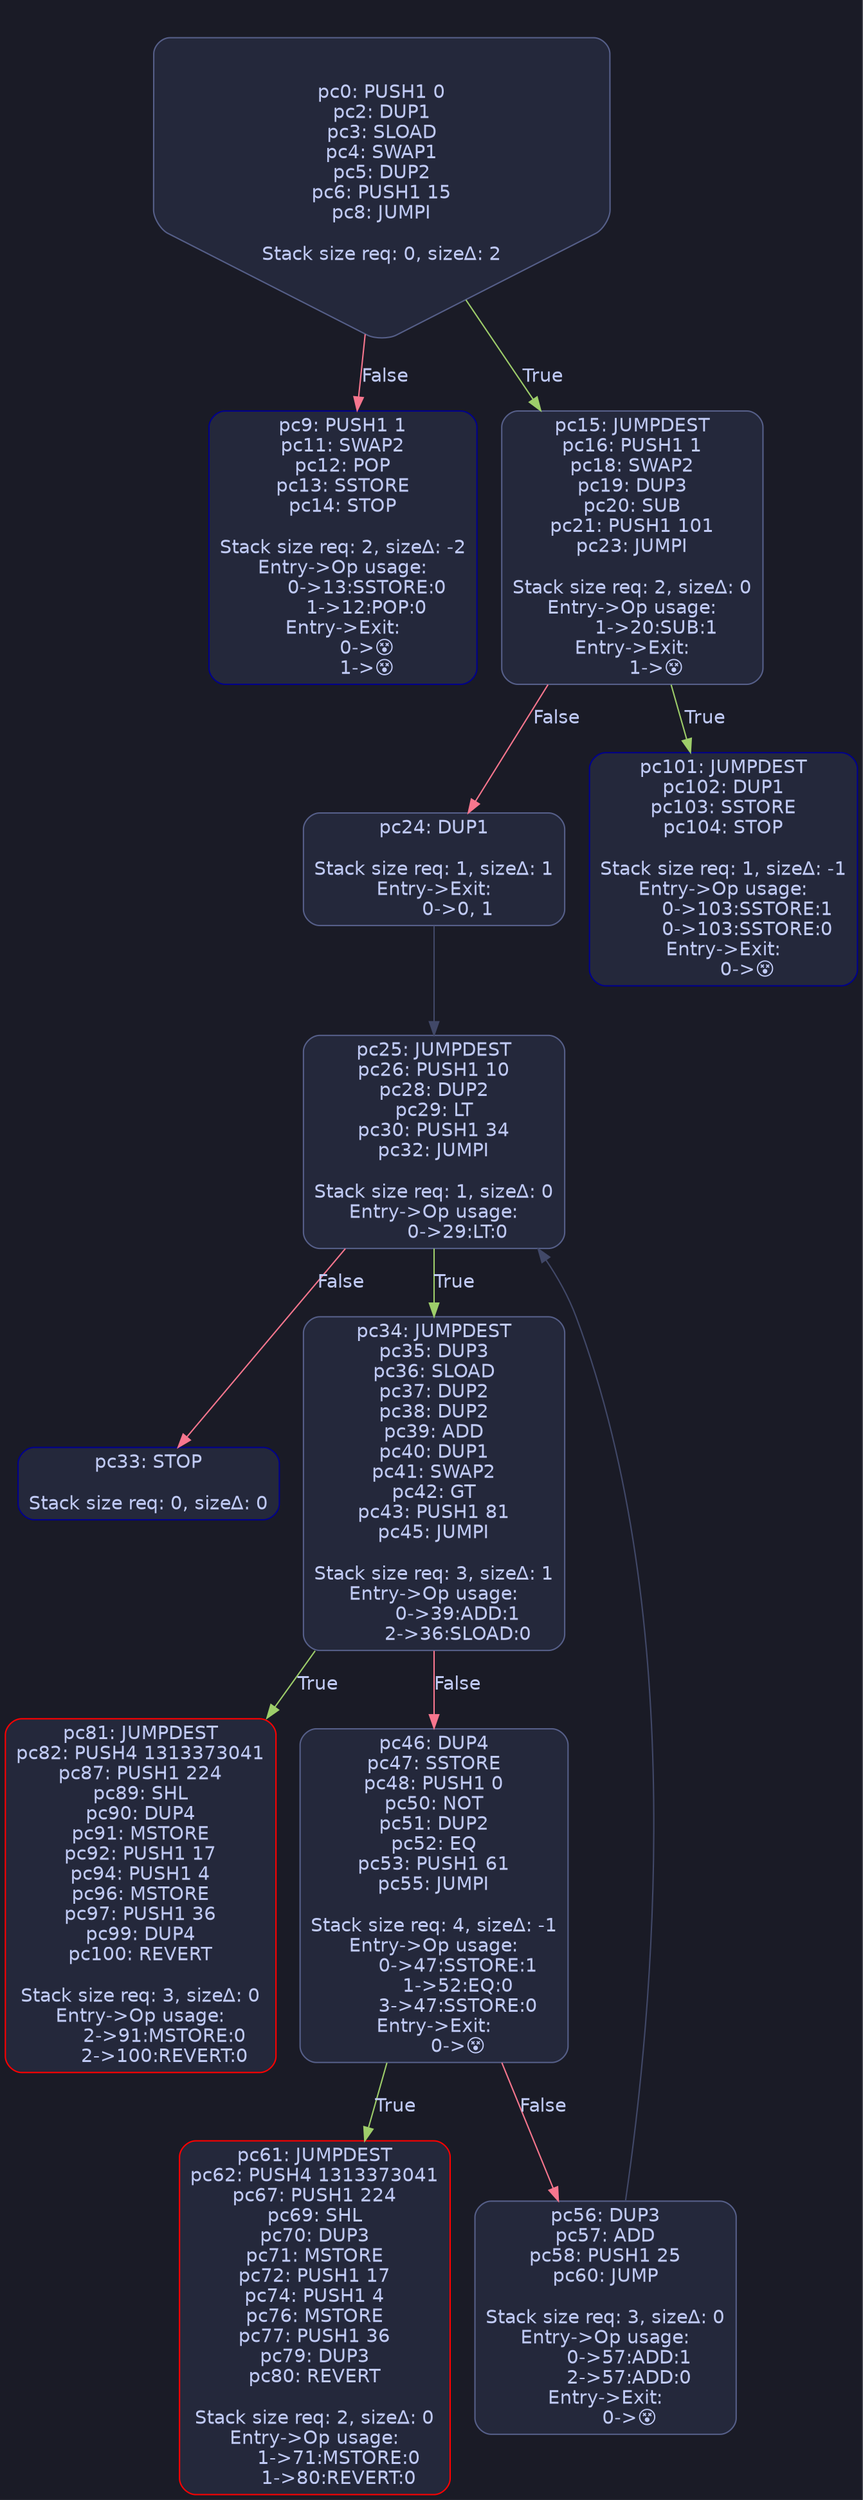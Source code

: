 digraph G {
    node [shape=box, style="filled, rounded", color="#565f89", fontcolor="#c0caf5", fontname="Helvetica", fillcolor="#24283b"];
    edge [color="#414868", fontcolor="#c0caf5", fontname="Helvetica"];
    bgcolor="#1a1b26";
    0 [ label = "pc0: PUSH1 0
pc2: DUP1
pc3: SLOAD
pc4: SWAP1
pc5: DUP2
pc6: PUSH1 15
pc8: JUMPI

Stack size req: 0, sizeΔ: 2
" shape = invhouse]
    1 [ label = "pc9: PUSH1 1
pc11: SWAP2
pc12: POP
pc13: SSTORE
pc14: STOP

Stack size req: 2, sizeΔ: -2
Entry->Op usage:
	0->13:SSTORE:0
	1->12:POP:0
Entry->Exit:
	0->😵
	1->😵
" color = "darkblue"]
    2 [ label = "pc15: JUMPDEST
pc16: PUSH1 1
pc18: SWAP2
pc19: DUP3
pc20: SUB
pc21: PUSH1 101
pc23: JUMPI

Stack size req: 2, sizeΔ: 0
Entry->Op usage:
	1->20:SUB:1
Entry->Exit:
	1->😵
"]
    3 [ label = "pc24: DUP1

Stack size req: 1, sizeΔ: 1
Entry->Exit:
	0->0, 1
"]
    4 [ label = "pc25: JUMPDEST
pc26: PUSH1 10
pc28: DUP2
pc29: LT
pc30: PUSH1 34
pc32: JUMPI

Stack size req: 1, sizeΔ: 0
Entry->Op usage:
	0->29:LT:0
"]
    5 [ label = "pc33: STOP

Stack size req: 0, sizeΔ: 0
" color = "darkblue"]
    6 [ label = "pc34: JUMPDEST
pc35: DUP3
pc36: SLOAD
pc37: DUP2
pc38: DUP2
pc39: ADD
pc40: DUP1
pc41: SWAP2
pc42: GT
pc43: PUSH1 81
pc45: JUMPI

Stack size req: 3, sizeΔ: 1
Entry->Op usage:
	0->39:ADD:1
	2->36:SLOAD:0
"]
    7 [ label = "pc46: DUP4
pc47: SSTORE
pc48: PUSH1 0
pc50: NOT
pc51: DUP2
pc52: EQ
pc53: PUSH1 61
pc55: JUMPI

Stack size req: 4, sizeΔ: -1
Entry->Op usage:
	0->47:SSTORE:1
	1->52:EQ:0
	3->47:SSTORE:0
Entry->Exit:
	0->😵
"]
    8 [ label = "pc56: DUP3
pc57: ADD
pc58: PUSH1 25
pc60: JUMP

Stack size req: 3, sizeΔ: 0
Entry->Op usage:
	0->57:ADD:1
	2->57:ADD:0
Entry->Exit:
	0->😵
"]
    9 [ label = "pc61: JUMPDEST
pc62: PUSH4 1313373041
pc67: PUSH1 224
pc69: SHL
pc70: DUP3
pc71: MSTORE
pc72: PUSH1 17
pc74: PUSH1 4
pc76: MSTORE
pc77: PUSH1 36
pc79: DUP3
pc80: REVERT

Stack size req: 2, sizeΔ: 0
Entry->Op usage:
	1->71:MSTORE:0
	1->80:REVERT:0
" color = "red"]
    10 [ label = "pc81: JUMPDEST
pc82: PUSH4 1313373041
pc87: PUSH1 224
pc89: SHL
pc90: DUP4
pc91: MSTORE
pc92: PUSH1 17
pc94: PUSH1 4
pc96: MSTORE
pc97: PUSH1 36
pc99: DUP4
pc100: REVERT

Stack size req: 3, sizeΔ: 0
Entry->Op usage:
	2->91:MSTORE:0
	2->100:REVERT:0
" color = "red"]
    11 [ label = "pc101: JUMPDEST
pc102: DUP1
pc103: SSTORE
pc104: STOP

Stack size req: 1, sizeΔ: -1
Entry->Op usage:
	0->103:SSTORE:1
	0->103:SSTORE:0
Entry->Exit:
	0->😵
" color = "darkblue"]
    0 -> 1 [ label = "False" color = "#f7768e"]
    0 -> 2 [ label = "True" color = "#9ece6a"]
    2 -> 3 [ label = "False" color = "#f7768e"]
    2 -> 11 [ label = "True" color = "#9ece6a"]
    3 -> 4 [ ]
    4 -> 5 [ label = "False" color = "#f7768e"]
    4 -> 6 [ label = "True" color = "#9ece6a"]
    6 -> 7 [ label = "False" color = "#f7768e"]
    6 -> 10 [ label = "True" color = "#9ece6a"]
    7 -> 8 [ label = "False" color = "#f7768e"]
    7 -> 9 [ label = "True" color = "#9ece6a"]
    8 -> 4 [ ]

}